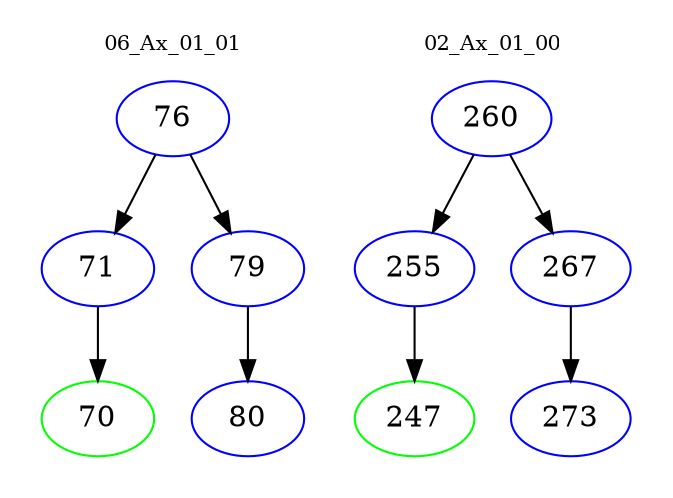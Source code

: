 digraph{
subgraph cluster_0 {
color = white
label = "06_Ax_01_01";
fontsize=10;
T0_76 [label="76", color="blue"]
T0_76 -> T0_71 [color="black"]
T0_71 [label="71", color="blue"]
T0_71 -> T0_70 [color="black"]
T0_70 [label="70", color="green"]
T0_76 -> T0_79 [color="black"]
T0_79 [label="79", color="blue"]
T0_79 -> T0_80 [color="black"]
T0_80 [label="80", color="blue"]
}
subgraph cluster_1 {
color = white
label = "02_Ax_01_00";
fontsize=10;
T1_260 [label="260", color="blue"]
T1_260 -> T1_255 [color="black"]
T1_255 [label="255", color="blue"]
T1_255 -> T1_247 [color="black"]
T1_247 [label="247", color="green"]
T1_260 -> T1_267 [color="black"]
T1_267 [label="267", color="blue"]
T1_267 -> T1_273 [color="black"]
T1_273 [label="273", color="blue"]
}
}

